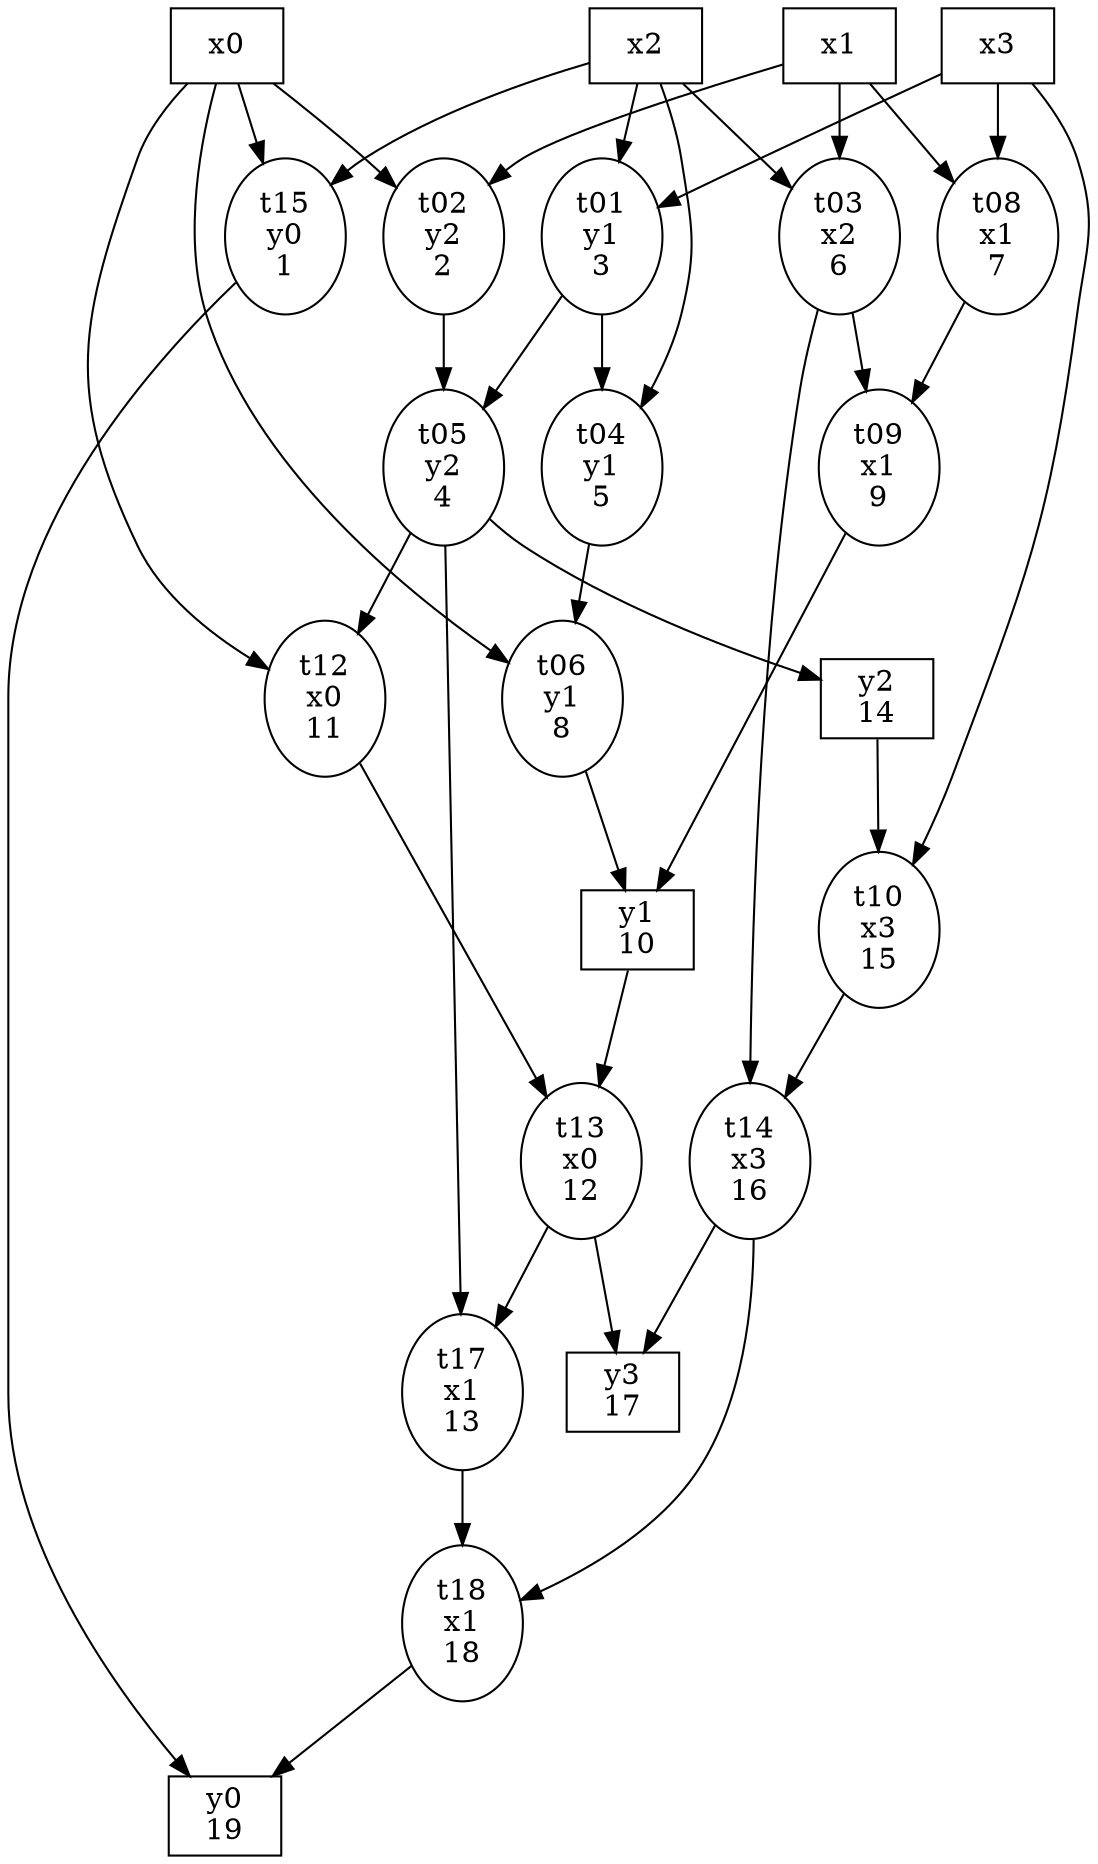 strict digraph sbox0i {
  x0 [shape=box, label="\N"];
  x1 [shape=box, label="\N"];
  x2 [shape=box, label="\N"];
  x3 [shape=box, label="\N"];

  t15 [label="\N\ny0\n1"];
  t02 [label="\N\ny2\n2"];
  t01 [label="\N\ny1\n3"];
  t05 [label="\N\ny2\n4"];
  t04 [label="\N\ny1\n5"];
  t03 [label="\N\nx2\n6"];
  t08 [label="\N\nx1\n7"];
  t06 [label="\N\ny1\n8"];
  t09 [label="\N\nx1\n9"];
  y1  [label="\N\n10", shape=box];
  t12 [label="\N\nx0\n11"];
  t13 [label="\N\nx0\n12"];
  t17 [label="\N\nx1\n13"];
  y2  [label="\N\n14", shape=box];
  t10 [label="\N\nx3\n15"];
  t14 [label="\N\nx3\n16"];
  y3  [label="\N\n17", shape=box];
  t18 [label="\N\nx1\n18"];
  y0  [label="\N\n19", shape=box];

  x2  -> t01; x3  -> t01;  // t01 = x2  ^ x3;
  x0  -> t02; x1  -> t02;  // t02 = x0  | x1;
  x1  -> t03; x2  -> t03;  // t03 = x1  | x2;
  x2  -> t04; t01 -> t04;  // t04 = x2  & t01;
  t01 -> t05; t02 -> t05;  // t05 = t02 ^ t01;
  x0  -> t06; t04 -> t06;  // t06 = x0  | t04;
  t05 -> y2;               // y2  =     ~ t05;
  x1  -> t08; x3  -> t08;  // t08 = x1  ^ x3;
  t03 -> t09; t08 -> t09;  // t09 = t03 & t08;
  x3  -> t10; y2  -> t10;  // t10 = x3  | y2;
  t06 -> y1;  t09 -> y1;   // y1  = t09 ^ t06;
  x0  -> t12; t05 -> t12;  // t12 = x0  | t05;
  y1  -> t13; t12 -> t13;  // t13 = y1  ^ t12;
  t03 -> t14; t10 -> t14;  // t14 = t03 ^ t10;
  x0  -> t15; x2  -> t15;  // t15 = x0  ^ x2;
  t13 -> y3;  t14 -> y3;   // y3  = t14 ^ t13;
  t05 -> t17; t13 -> t17;  // t17 = t05 & t13;
  t14 -> t18; t17 -> t18;  // t18 = t14 | t17;
  t15 -> y0;  t18 -> y0;   // y0  = t15 ^ t18;
}

